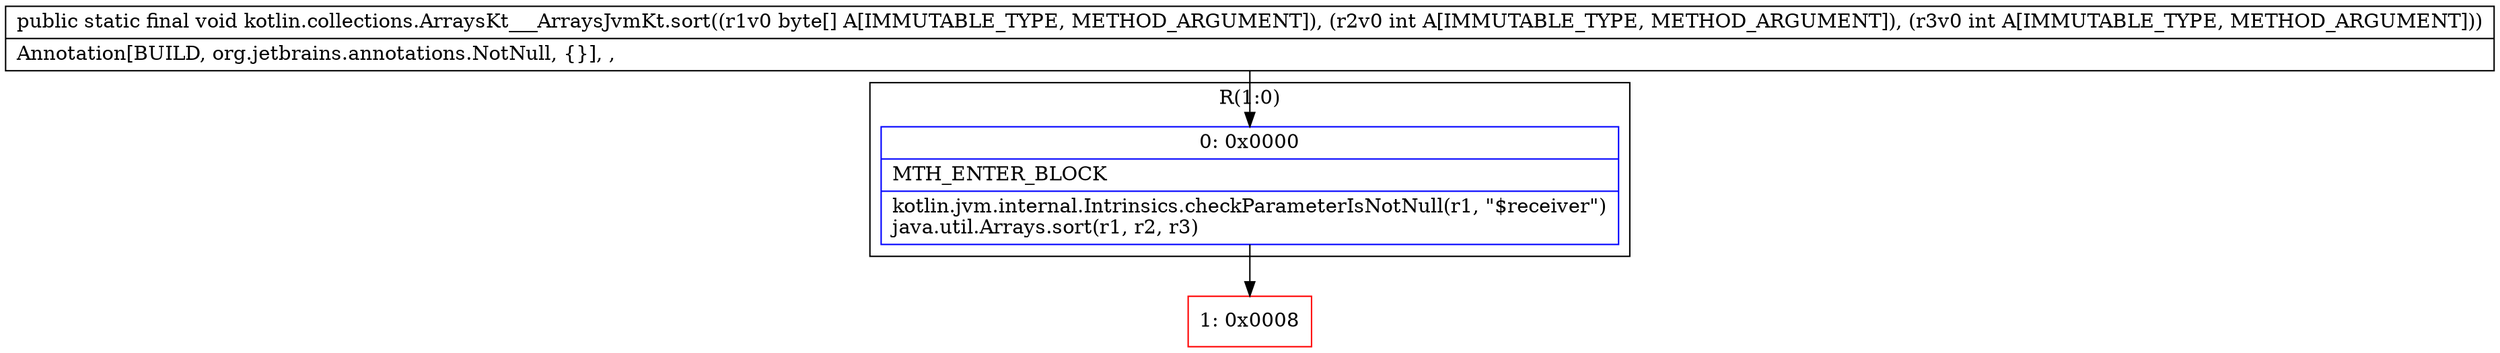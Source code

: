 digraph "CFG forkotlin.collections.ArraysKt___ArraysJvmKt.sort([BII)V" {
subgraph cluster_Region_1515560450 {
label = "R(1:0)";
node [shape=record,color=blue];
Node_0 [shape=record,label="{0\:\ 0x0000|MTH_ENTER_BLOCK\l|kotlin.jvm.internal.Intrinsics.checkParameterIsNotNull(r1, \"$receiver\")\ljava.util.Arrays.sort(r1, r2, r3)\l}"];
}
Node_1 [shape=record,color=red,label="{1\:\ 0x0008}"];
MethodNode[shape=record,label="{public static final void kotlin.collections.ArraysKt___ArraysJvmKt.sort((r1v0 byte[] A[IMMUTABLE_TYPE, METHOD_ARGUMENT]), (r2v0 int A[IMMUTABLE_TYPE, METHOD_ARGUMENT]), (r3v0 int A[IMMUTABLE_TYPE, METHOD_ARGUMENT]))  | Annotation[BUILD, org.jetbrains.annotations.NotNull, \{\}], , \l}"];
MethodNode -> Node_0;
Node_0 -> Node_1;
}

